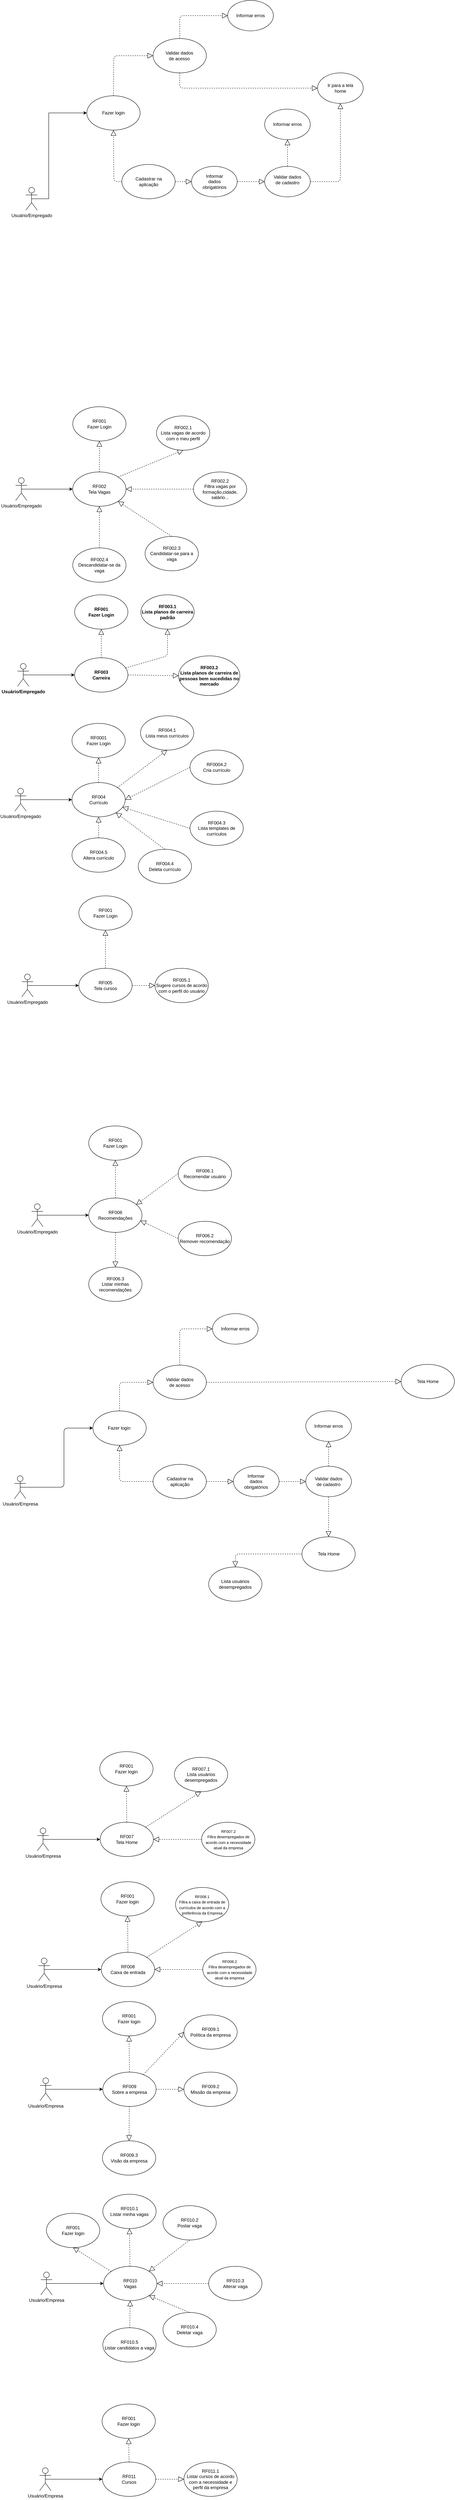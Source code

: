 <mxfile version="13.9.9" type="device"><diagram id="lI3hAv1huCaklIsMOqYF" name="Page-1"><mxGraphModel dx="2" dy="-5870" grid="0" gridSize="10" guides="1" tooltips="1" connect="1" arrows="1" fold="1" page="1" pageScale="1" pageWidth="827" pageHeight="1169" math="0" shadow="0"><root><mxCell id="0"/><mxCell id="1" parent="0"/><mxCell id="fWmXNfP4yP4IOlKslbQq-91" value="" style="ellipse;whiteSpace=wrap;html=1;" parent="1" vertex="1"><mxGeometry x="414" y="3617" width="140" height="90" as="geometry"/></mxCell><mxCell id="xxD2hqZDvxh-b4u4Xr12-1" value="Usuário/Empregado" style="shape=umlActor;verticalLabelPosition=bottom;verticalAlign=top;html=1;outlineConnect=0;" parent="1" vertex="1"><mxGeometry x="80" y="270" width="30" height="60" as="geometry"/></mxCell><mxCell id="xxD2hqZDvxh-b4u4Xr12-13" value="" style="endArrow=classic;html=1;rounded=0;entryX=0;entryY=0.5;entryDx=0;entryDy=0;exitX=0.5;exitY=0.5;exitDx=0;exitDy=0;exitPerimeter=0;" parent="1" source="xxD2hqZDvxh-b4u4Xr12-1" target="fWmXNfP4yP4IOlKslbQq-2" edge="1"><mxGeometry width="50" height="50" relative="1" as="geometry"><mxPoint x="160" y="300" as="sourcePoint"/><mxPoint x="440" y="220" as="targetPoint"/><Array as="points"><mxPoint x="140" y="300"/><mxPoint x="140" y="75"/></Array></mxGeometry></mxCell><mxCell id="fWmXNfP4yP4IOlKslbQq-93" style="edgeStyle=none;orthogonalLoop=1;jettySize=auto;html=1;exitX=0.5;exitY=0.5;exitDx=0;exitDy=0;exitPerimeter=0;entryX=0;entryY=0.5;entryDx=0;entryDy=0;" parent="1" source="xxD2hqZDvxh-b4u4Xr12-28" target="fWmXNfP4yP4IOlKslbQq-88" edge="1"><mxGeometry relative="1" as="geometry"><Array as="points"><mxPoint x="180" y="3677"/><mxPoint x="180" y="3522"/></Array></mxGeometry></mxCell><mxCell id="xxD2hqZDvxh-b4u4Xr12-28" value="Usuário/Empresa" style="shape=umlActor;verticalLabelPosition=bottom;verticalAlign=top;html=1;outlineConnect=0;" parent="1" vertex="1"><mxGeometry x="50" y="3647" width="30" height="60" as="geometry"/></mxCell><mxCell id="fWmXNfP4yP4IOlKslbQq-2" value="" style="ellipse;whiteSpace=wrap;html=1;" parent="1" vertex="1"><mxGeometry x="240" y="30" width="140" height="90" as="geometry"/></mxCell><mxCell id="fWmXNfP4yP4IOlKslbQq-4" value="Fazer login" style="text;html=1;strokeColor=none;fillColor=none;align=center;verticalAlign=middle;whiteSpace=wrap;rounded=0;" parent="1" vertex="1"><mxGeometry x="255" y="65" width="110" height="20" as="geometry"/></mxCell><mxCell id="fWmXNfP4yP4IOlKslbQq-5" value="" style="ellipse;whiteSpace=wrap;html=1;" parent="1" vertex="1"><mxGeometry x="332" y="210" width="140" height="90" as="geometry"/></mxCell><mxCell id="fWmXNfP4yP4IOlKslbQq-7" value="Cadastrar na aplicação" style="text;html=1;strokeColor=none;fillColor=none;align=center;verticalAlign=middle;whiteSpace=wrap;rounded=0;" parent="1" vertex="1"><mxGeometry x="344.5" y="245" width="115" height="20" as="geometry"/></mxCell><mxCell id="fWmXNfP4yP4IOlKslbQq-10" value="" style="endArrow=block;dashed=1;endFill=0;endSize=12;html=1;exitX=0;exitY=0.5;exitDx=0;exitDy=0;entryX=0.5;entryY=1;entryDx=0;entryDy=0;" parent="1" source="fWmXNfP4yP4IOlKslbQq-5" target="fWmXNfP4yP4IOlKslbQq-2" edge="1"><mxGeometry width="160" relative="1" as="geometry"><mxPoint x="140" y="150" as="sourcePoint"/><mxPoint x="300" y="150" as="targetPoint"/><Array as="points"><mxPoint x="311" y="255"/></Array></mxGeometry></mxCell><mxCell id="fWmXNfP4yP4IOlKslbQq-11" value="" style="ellipse;whiteSpace=wrap;html=1;" parent="1" vertex="1"><mxGeometry x="414" y="-120" width="140" height="90" as="geometry"/></mxCell><mxCell id="fWmXNfP4yP4IOlKslbQq-12" value="" style="endArrow=block;dashed=1;endFill=0;endSize=12;html=1;exitX=0.5;exitY=0;exitDx=0;exitDy=0;entryX=0;entryY=0.5;entryDx=0;entryDy=0;" parent="1" source="fWmXNfP4yP4IOlKslbQq-2" target="fWmXNfP4yP4IOlKslbQq-11" edge="1"><mxGeometry width="160" relative="1" as="geometry"><mxPoint x="381" y="265" as="sourcePoint"/><mxPoint x="321" y="130" as="targetPoint"/><Array as="points"><mxPoint x="311" y="-75"/></Array></mxGeometry></mxCell><mxCell id="fWmXNfP4yP4IOlKslbQq-13" value="Validar dados de acesso" style="text;html=1;strokeColor=none;fillColor=none;align=center;verticalAlign=middle;whiteSpace=wrap;rounded=0;" parent="1" vertex="1"><mxGeometry x="440" y="-85" width="86" height="20" as="geometry"/></mxCell><mxCell id="fWmXNfP4yP4IOlKslbQq-15" value="" style="ellipse;whiteSpace=wrap;html=1;" parent="1" vertex="1"><mxGeometry x="610" y="-220" width="120" height="80" as="geometry"/></mxCell><mxCell id="fWmXNfP4yP4IOlKslbQq-16" value="" style="ellipse;whiteSpace=wrap;html=1;" parent="1" vertex="1"><mxGeometry x="846" y="-30" width="120" height="80" as="geometry"/></mxCell><mxCell id="fWmXNfP4yP4IOlKslbQq-17" value="" style="endArrow=block;dashed=1;endFill=0;endSize=12;html=1;exitX=0.5;exitY=0;exitDx=0;exitDy=0;entryX=0;entryY=0.5;entryDx=0;entryDy=0;" parent="1" source="fWmXNfP4yP4IOlKslbQq-11" target="fWmXNfP4yP4IOlKslbQq-15" edge="1"><mxGeometry width="160" relative="1" as="geometry"><mxPoint x="479" y="-120" as="sourcePoint"/><mxPoint x="605" y="-180" as="targetPoint"/><Array as="points"><mxPoint x="484" y="-180"/></Array></mxGeometry></mxCell><mxCell id="fWmXNfP4yP4IOlKslbQq-18" value="Informar erros" style="text;html=1;strokeColor=none;fillColor=none;align=center;verticalAlign=middle;whiteSpace=wrap;rounded=0;" parent="1" vertex="1"><mxGeometry x="625" y="-190" width="90" height="20" as="geometry"/></mxCell><mxCell id="fWmXNfP4yP4IOlKslbQq-19" value="Ir para a tela home" style="text;html=1;strokeColor=none;fillColor=none;align=center;verticalAlign=middle;whiteSpace=wrap;rounded=0;" parent="1" vertex="1"><mxGeometry x="856" width="100" height="20" as="geometry"/></mxCell><mxCell id="fWmXNfP4yP4IOlKslbQq-20" value="" style="endArrow=block;dashed=1;endFill=0;endSize=12;html=1;exitX=0.5;exitY=1;exitDx=0;exitDy=0;entryX=0;entryY=0.5;entryDx=0;entryDy=0;" parent="1" source="fWmXNfP4yP4IOlKslbQq-11" target="fWmXNfP4yP4IOlKslbQq-16" edge="1"><mxGeometry width="160" relative="1" as="geometry"><mxPoint x="494" y="-110" as="sourcePoint"/><mxPoint x="620" y="-170" as="targetPoint"/><Array as="points"><mxPoint x="484" y="10"/></Array></mxGeometry></mxCell><mxCell id="fWmXNfP4yP4IOlKslbQq-22" value="" style="ellipse;whiteSpace=wrap;html=1;" parent="1" vertex="1"><mxGeometry x="515" y="215" width="120" height="80" as="geometry"/></mxCell><mxCell id="fWmXNfP4yP4IOlKslbQq-23" value="" style="endArrow=block;dashed=1;endFill=0;endSize=12;html=1;exitX=1;exitY=0.5;exitDx=0;exitDy=0;entryX=0;entryY=0.5;entryDx=0;entryDy=0;" parent="1" source="fWmXNfP4yP4IOlKslbQq-5" target="fWmXNfP4yP4IOlKslbQq-22" edge="1"><mxGeometry width="160" relative="1" as="geometry"><mxPoint x="381" y="265" as="sourcePoint"/><mxPoint x="321" y="130" as="targetPoint"/><Array as="points"/></mxGeometry></mxCell><mxCell id="fWmXNfP4yP4IOlKslbQq-24" value="Informar dados obrigatórios" style="text;html=1;strokeColor=none;fillColor=none;align=center;verticalAlign=middle;whiteSpace=wrap;rounded=0;" parent="1" vertex="1"><mxGeometry x="537.5" y="245" width="75" height="20" as="geometry"/></mxCell><mxCell id="fWmXNfP4yP4IOlKslbQq-25" value="" style="ellipse;whiteSpace=wrap;html=1;" parent="1" vertex="1"><mxGeometry x="707" y="65" width="120" height="80" as="geometry"/></mxCell><mxCell id="fWmXNfP4yP4IOlKslbQq-26" value="Informar erros" style="text;html=1;strokeColor=none;fillColor=none;align=center;verticalAlign=middle;whiteSpace=wrap;rounded=0;" parent="1" vertex="1"><mxGeometry x="722" y="95" width="90" height="20" as="geometry"/></mxCell><mxCell id="fWmXNfP4yP4IOlKslbQq-27" value="" style="endArrow=block;dashed=1;endFill=0;endSize=12;html=1;exitX=0.5;exitY=0;exitDx=0;exitDy=0;entryX=0.5;entryY=1;entryDx=0;entryDy=0;" parent="1" source="fWmXNfP4yP4IOlKslbQq-31" target="fWmXNfP4yP4IOlKslbQq-25" edge="1"><mxGeometry width="160" relative="1" as="geometry"><mxPoint x="494" y="-110" as="sourcePoint"/><mxPoint x="620" y="-170" as="targetPoint"/><Array as="points"><mxPoint x="767" y="170"/></Array></mxGeometry></mxCell><mxCell id="fWmXNfP4yP4IOlKslbQq-29" value="" style="endArrow=block;dashed=1;endFill=0;endSize=12;html=1;entryX=0;entryY=0.5;entryDx=0;entryDy=0;exitX=1;exitY=0.5;exitDx=0;exitDy=0;" parent="1" source="fWmXNfP4yP4IOlKslbQq-22" target="fWmXNfP4yP4IOlKslbQq-31" edge="1"><mxGeometry width="160" relative="1" as="geometry"><mxPoint x="980" y="250" as="sourcePoint"/><mxPoint x="310" y="340" as="targetPoint"/><Array as="points"/></mxGeometry></mxCell><mxCell id="fWmXNfP4yP4IOlKslbQq-31" value="" style="ellipse;whiteSpace=wrap;html=1;" parent="1" vertex="1"><mxGeometry x="707" y="215" width="120" height="80" as="geometry"/></mxCell><mxCell id="fWmXNfP4yP4IOlKslbQq-32" value="Validar dados de cadastro" style="text;html=1;strokeColor=none;fillColor=none;align=center;verticalAlign=middle;whiteSpace=wrap;rounded=0;" parent="1" vertex="1"><mxGeometry x="724" y="240" width="86" height="20" as="geometry"/></mxCell><mxCell id="fWmXNfP4yP4IOlKslbQq-33" value="" style="endArrow=block;dashed=1;endFill=0;endSize=12;html=1;exitX=1;exitY=0.5;exitDx=0;exitDy=0;entryX=0.5;entryY=1;entryDx=0;entryDy=0;" parent="1" source="fWmXNfP4yP4IOlKslbQq-31" target="fWmXNfP4yP4IOlKslbQq-16" edge="1"><mxGeometry width="160" relative="1" as="geometry"><mxPoint x="777.0" y="225" as="sourcePoint"/><mxPoint x="777.0" y="155" as="targetPoint"/><Array as="points"><mxPoint x="906" y="255"/></Array></mxGeometry></mxCell><mxCell id="fWmXNfP4yP4IOlKslbQq-88" value="" style="ellipse;whiteSpace=wrap;html=1;" parent="1" vertex="1"><mxGeometry x="256" y="3477" width="140" height="90" as="geometry"/></mxCell><mxCell id="fWmXNfP4yP4IOlKslbQq-89" value="Fazer login" style="text;html=1;strokeColor=none;fillColor=none;align=center;verticalAlign=middle;whiteSpace=wrap;rounded=0;" parent="1" vertex="1"><mxGeometry x="270" y="3512" width="110" height="20" as="geometry"/></mxCell><mxCell id="fWmXNfP4yP4IOlKslbQq-90" style="edgeStyle=none;orthogonalLoop=1;jettySize=auto;html=1;exitX=0.5;exitY=1;exitDx=0;exitDy=0;" parent="1" source="fWmXNfP4yP4IOlKslbQq-89" target="fWmXNfP4yP4IOlKslbQq-89" edge="1"><mxGeometry relative="1" as="geometry"/></mxCell><mxCell id="fWmXNfP4yP4IOlKslbQq-97" value="Cadastrar na aplicação" style="text;html=1;strokeColor=none;fillColor=none;align=center;verticalAlign=middle;whiteSpace=wrap;rounded=0;" parent="1" vertex="1"><mxGeometry x="426.5" y="3652" width="115" height="20" as="geometry"/></mxCell><mxCell id="fWmXNfP4yP4IOlKslbQq-98" value="" style="endArrow=block;dashed=1;endFill=0;endSize=12;html=1;exitX=0;exitY=0.5;exitDx=0;exitDy=0;entryX=0.5;entryY=1;entryDx=0;entryDy=0;" parent="1" source="fWmXNfP4yP4IOlKslbQq-91" target="fWmXNfP4yP4IOlKslbQq-88" edge="1"><mxGeometry width="160" relative="1" as="geometry"><mxPoint x="600" y="3397" as="sourcePoint"/><mxPoint x="760" y="3397" as="targetPoint"/><Array as="points"><mxPoint x="326" y="3662"/></Array></mxGeometry></mxCell><mxCell id="fWmXNfP4yP4IOlKslbQq-101" value="" style="ellipse;whiteSpace=wrap;html=1;" parent="1" vertex="1"><mxGeometry x="414" y="3357" width="140" height="90" as="geometry"/></mxCell><mxCell id="fWmXNfP4yP4IOlKslbQq-102" value="Validar dados de acesso" style="text;html=1;strokeColor=none;fillColor=none;align=center;verticalAlign=middle;whiteSpace=wrap;rounded=0;" parent="1" vertex="1"><mxGeometry x="441" y="3392" width="86" height="20" as="geometry"/></mxCell><mxCell id="fWmXNfP4yP4IOlKslbQq-103" value="" style="ellipse;whiteSpace=wrap;html=1;" parent="1" vertex="1"><mxGeometry x="570" y="3222" width="120" height="80" as="geometry"/></mxCell><mxCell id="fWmXNfP4yP4IOlKslbQq-104" value="Informar erros" style="text;html=1;strokeColor=none;fillColor=none;align=center;verticalAlign=middle;whiteSpace=wrap;rounded=0;" parent="1" vertex="1"><mxGeometry x="585" y="3252" width="90" height="20" as="geometry"/></mxCell><mxCell id="fWmXNfP4yP4IOlKslbQq-105" value="" style="endArrow=block;dashed=1;endFill=0;endSize=12;html=1;exitX=0.5;exitY=0;exitDx=0;exitDy=0;entryX=0;entryY=0.5;entryDx=0;entryDy=0;" parent="1" source="fWmXNfP4yP4IOlKslbQq-101" target="fWmXNfP4yP4IOlKslbQq-103" edge="1"><mxGeometry width="160" relative="1" as="geometry"><mxPoint x="600" y="3007" as="sourcePoint"/><mxPoint x="760" y="3007" as="targetPoint"/><Array as="points"><mxPoint x="484" y="3262"/></Array></mxGeometry></mxCell><mxCell id="fWmXNfP4yP4IOlKslbQq-106" value="" style="endArrow=block;dashed=1;endFill=0;endSize=12;html=1;exitX=0.5;exitY=0;exitDx=0;exitDy=0;entryX=0;entryY=0.5;entryDx=0;entryDy=0;" parent="1" source="fWmXNfP4yP4IOlKslbQq-88" target="fWmXNfP4yP4IOlKslbQq-101" edge="1"><mxGeometry width="160" relative="1" as="geometry"><mxPoint x="494" y="3367" as="sourcePoint"/><mxPoint x="530" y="3277" as="targetPoint"/><Array as="points"><mxPoint x="326" y="3402"/></Array></mxGeometry></mxCell><mxCell id="fWmXNfP4yP4IOlKslbQq-107" value="" style="ellipse;whiteSpace=wrap;html=1;" parent="1" vertex="1"><mxGeometry x="625" y="3622" width="120" height="80" as="geometry"/></mxCell><mxCell id="fWmXNfP4yP4IOlKslbQq-108" value="" style="endArrow=block;dashed=1;endFill=0;endSize=12;html=1;exitX=1;exitY=0.5;exitDx=0;exitDy=0;entryX=0;entryY=0.5;entryDx=0;entryDy=0;" parent="1" source="fWmXNfP4yP4IOlKslbQq-91" target="fWmXNfP4yP4IOlKslbQq-107" edge="1"><mxGeometry width="160" relative="1" as="geometry"><mxPoint x="580" y="3647" as="sourcePoint"/><mxPoint x="429" y="3522" as="targetPoint"/><Array as="points"/></mxGeometry></mxCell><mxCell id="fWmXNfP4yP4IOlKslbQq-109" value="Informar dados obrigatórios" style="text;html=1;strokeColor=none;fillColor=none;align=center;verticalAlign=middle;whiteSpace=wrap;rounded=0;" parent="1" vertex="1"><mxGeometry x="647" y="3652" width="75" height="20" as="geometry"/></mxCell><mxCell id="fWmXNfP4yP4IOlKslbQq-110" value="" style="endArrow=block;dashed=1;endFill=0;endSize=12;html=1;entryX=0;entryY=0.5;entryDx=0;entryDy=0;exitX=1;exitY=0.5;exitDx=0;exitDy=0;" parent="1" source="fWmXNfP4yP4IOlKslbQq-107" target="fWmXNfP4yP4IOlKslbQq-111" edge="1"><mxGeometry width="160" relative="1" as="geometry"><mxPoint x="1088" y="3642" as="sourcePoint"/><mxPoint x="418" y="3732" as="targetPoint"/><Array as="points"/></mxGeometry></mxCell><mxCell id="fWmXNfP4yP4IOlKslbQq-111" value="" style="ellipse;whiteSpace=wrap;html=1;" parent="1" vertex="1"><mxGeometry x="815" y="3622" width="120" height="80" as="geometry"/></mxCell><mxCell id="fWmXNfP4yP4IOlKslbQq-112" value="Validar dados de cadastro" style="text;html=1;strokeColor=none;fillColor=none;align=center;verticalAlign=middle;whiteSpace=wrap;rounded=0;" parent="1" vertex="1"><mxGeometry x="832" y="3652" width="86" height="20" as="geometry"/></mxCell><mxCell id="fWmXNfP4yP4IOlKslbQq-113" value="" style="ellipse;whiteSpace=wrap;html=1;" parent="1" vertex="1"><mxGeometry x="815" y="3477" width="120" height="80" as="geometry"/></mxCell><mxCell id="fWmXNfP4yP4IOlKslbQq-114" value="Informar erros" style="text;html=1;strokeColor=none;fillColor=none;align=center;verticalAlign=middle;whiteSpace=wrap;rounded=0;" parent="1" vertex="1"><mxGeometry x="830" y="3507" width="90" height="20" as="geometry"/></mxCell><mxCell id="fWmXNfP4yP4IOlKslbQq-116" value="" style="endArrow=block;dashed=1;endFill=0;endSize=12;html=1;exitX=0.5;exitY=0;exitDx=0;exitDy=0;entryX=0.5;entryY=1;entryDx=0;entryDy=0;" parent="1" source="fWmXNfP4yP4IOlKslbQq-111" target="fWmXNfP4yP4IOlKslbQq-113" edge="1"><mxGeometry width="160" relative="1" as="geometry"><mxPoint x="494" y="3367" as="sourcePoint"/><mxPoint x="580" y="3272" as="targetPoint"/><Array as="points"/></mxGeometry></mxCell><mxCell id="fWmXNfP4yP4IOlKslbQq-117" value="" style="ellipse;whiteSpace=wrap;html=1;" parent="1" vertex="1"><mxGeometry x="805" y="3807" width="140" height="90" as="geometry"/></mxCell><mxCell id="fWmXNfP4yP4IOlKslbQq-118" value="Tela Home" style="text;html=1;strokeColor=none;fillColor=none;align=center;verticalAlign=middle;whiteSpace=wrap;rounded=0;" parent="1" vertex="1"><mxGeometry x="837.5" y="3842" width="75" height="20" as="geometry"/></mxCell><mxCell id="fWmXNfP4yP4IOlKslbQq-119" value="" style="ellipse;whiteSpace=wrap;html=1;" parent="1" vertex="1"><mxGeometry x="1065.5" y="3355" width="140" height="90" as="geometry"/></mxCell><mxCell id="fWmXNfP4yP4IOlKslbQq-120" value="Tela Home" style="text;html=1;strokeColor=none;fillColor=none;align=center;verticalAlign=middle;whiteSpace=wrap;rounded=0;" parent="1" vertex="1"><mxGeometry x="1098" y="3390" width="75" height="20" as="geometry"/></mxCell><mxCell id="fWmXNfP4yP4IOlKslbQq-121" value="" style="endArrow=block;dashed=1;endFill=0;endSize=12;html=1;exitX=1;exitY=0.5;exitDx=0;exitDy=0;entryX=0;entryY=0.5;entryDx=0;entryDy=0;" parent="1" source="fWmXNfP4yP4IOlKslbQq-101" target="fWmXNfP4yP4IOlKslbQq-119" edge="1"><mxGeometry width="160" relative="1" as="geometry"><mxPoint x="1010" y="3267" as="sourcePoint"/><mxPoint x="1170" y="3267" as="targetPoint"/></mxGeometry></mxCell><mxCell id="fWmXNfP4yP4IOlKslbQq-123" value="" style="endArrow=block;dashed=1;endFill=0;endSize=12;html=1;exitX=0.5;exitY=1;exitDx=0;exitDy=0;" parent="1" source="fWmXNfP4yP4IOlKslbQq-111" target="fWmXNfP4yP4IOlKslbQq-117" edge="1"><mxGeometry width="160" relative="1" as="geometry"><mxPoint x="885" y="3632" as="sourcePoint"/><mxPoint x="885" y="3567" as="targetPoint"/><Array as="points"/></mxGeometry></mxCell><mxCell id="fWmXNfP4yP4IOlKslbQq-151" style="edgeStyle=none;orthogonalLoop=1;jettySize=auto;html=1;entryX=0.5;entryY=1;entryDx=0;entryDy=0;" parent="1" source="fWmXNfP4yP4IOlKslbQq-119" target="fWmXNfP4yP4IOlKslbQq-119" edge="1"><mxGeometry relative="1" as="geometry"/></mxCell><mxCell id="fWmXNfP4yP4IOlKslbQq-157" value="" style="ellipse;whiteSpace=wrap;html=1;" parent="1" vertex="1"><mxGeometry x="560" y="3886" width="140" height="90" as="geometry"/></mxCell><mxCell id="fWmXNfP4yP4IOlKslbQq-158" value="Lista usuários desempregados" style="text;html=1;strokeColor=none;fillColor=none;align=center;verticalAlign=middle;whiteSpace=wrap;rounded=0;" parent="1" vertex="1"><mxGeometry x="610" y="3921" width="40" height="20" as="geometry"/></mxCell><mxCell id="fWmXNfP4yP4IOlKslbQq-159" value="" style="endArrow=block;dashed=1;endFill=0;endSize=12;html=1;exitX=0;exitY=0.5;exitDx=0;exitDy=0;entryX=0.5;entryY=0;entryDx=0;entryDy=0;" parent="1" source="fWmXNfP4yP4IOlKslbQq-117" target="fWmXNfP4yP4IOlKslbQq-157" edge="1"><mxGeometry width="160" relative="1" as="geometry"><mxPoint x="885" y="3712" as="sourcePoint"/><mxPoint x="640" y="3857" as="targetPoint"/><Array as="points"><mxPoint x="630" y="3852"/></Array></mxGeometry></mxCell><mxCell id="hTSFOyMomIhc9ppf3LX4-5" style="edgeStyle=orthogonalEdgeStyle;rounded=0;orthogonalLoop=1;jettySize=auto;html=1;exitX=0.5;exitY=0.5;exitDx=0;exitDy=0;exitPerimeter=0;entryX=0;entryY=0.5;entryDx=0;entryDy=0;" parent="1" source="hTSFOyMomIhc9ppf3LX4-2" target="hTSFOyMomIhc9ppf3LX4-3" edge="1"><mxGeometry relative="1" as="geometry"/></mxCell><mxCell id="hTSFOyMomIhc9ppf3LX4-2" value="Usuário/Empregado" style="shape=umlActor;verticalLabelPosition=bottom;verticalAlign=top;html=1;outlineConnect=0;" parent="1" vertex="1"><mxGeometry x="69" y="2332" width="30" height="60" as="geometry"/></mxCell><mxCell id="hTSFOyMomIhc9ppf3LX4-3" value="" style="ellipse;whiteSpace=wrap;html=1;" parent="1" vertex="1"><mxGeometry x="219" y="2317" width="140" height="90" as="geometry"/></mxCell><mxCell id="hTSFOyMomIhc9ppf3LX4-4" value="RF005&lt;br&gt;Tela cursos" style="text;html=1;strokeColor=none;fillColor=none;align=center;verticalAlign=middle;whiteSpace=wrap;rounded=0;" parent="1" vertex="1"><mxGeometry x="254" y="2352" width="70" height="20" as="geometry"/></mxCell><mxCell id="hTSFOyMomIhc9ppf3LX4-6" value="RF001&lt;br&gt;Fazer Login" style="ellipse;whiteSpace=wrap;html=1;" parent="1" vertex="1"><mxGeometry x="219" y="2127" width="140" height="90" as="geometry"/></mxCell><mxCell id="hTSFOyMomIhc9ppf3LX4-8" value="" style="endArrow=block;dashed=1;endFill=0;endSize=12;html=1;exitX=0.5;exitY=0;exitDx=0;exitDy=0;entryX=0.5;entryY=1;entryDx=0;entryDy=0;" parent="1" source="hTSFOyMomIhc9ppf3LX4-3" target="hTSFOyMomIhc9ppf3LX4-6" edge="1"><mxGeometry width="160" relative="1" as="geometry"><mxPoint x="281.0" y="2307" as="sourcePoint"/><mxPoint x="259" y="2172" as="targetPoint"/><Array as="points"/></mxGeometry></mxCell><mxCell id="hTSFOyMomIhc9ppf3LX4-9" value="&lt;span&gt;RF005.1&lt;br&gt;Sugere cursos de acordo com o perfil do usuário&lt;/span&gt;" style="ellipse;whiteSpace=wrap;html=1;" parent="1" vertex="1"><mxGeometry x="419" y="2317" width="140" height="90" as="geometry"/></mxCell><mxCell id="hTSFOyMomIhc9ppf3LX4-12" value="" style="endArrow=block;dashed=1;endFill=0;endSize=12;html=1;exitX=1;exitY=0.5;exitDx=0;exitDy=0;entryX=0;entryY=0.5;entryDx=0;entryDy=0;" parent="1" source="hTSFOyMomIhc9ppf3LX4-3" target="hTSFOyMomIhc9ppf3LX4-9" edge="1"><mxGeometry width="160" relative="1" as="geometry"><mxPoint x="299" y="2327" as="sourcePoint"/><mxPoint x="299" y="2227" as="targetPoint"/><Array as="points"/></mxGeometry></mxCell><mxCell id="hTSFOyMomIhc9ppf3LX4-16" style="edgeStyle=orthogonalEdgeStyle;rounded=0;orthogonalLoop=1;jettySize=auto;html=1;exitX=0.5;exitY=0.5;exitDx=0;exitDy=0;exitPerimeter=0;fontStyle=1" parent="1" source="hTSFOyMomIhc9ppf3LX4-13" target="hTSFOyMomIhc9ppf3LX4-14" edge="1"><mxGeometry relative="1" as="geometry"/></mxCell><mxCell id="hTSFOyMomIhc9ppf3LX4-13" value="Usuário/Empregado" style="shape=umlActor;verticalLabelPosition=bottom;verticalAlign=top;html=1;outlineConnect=0;fontStyle=1" parent="1" vertex="1"><mxGeometry x="58" y="1518" width="30" height="60" as="geometry"/></mxCell><mxCell id="hTSFOyMomIhc9ppf3LX4-14" value="RF003&lt;br&gt;Carreira" style="ellipse;whiteSpace=wrap;html=1;fontStyle=1" parent="1" vertex="1"><mxGeometry x="208" y="1503" width="140" height="90" as="geometry"/></mxCell><mxCell id="hTSFOyMomIhc9ppf3LX4-17" value="RF003.1&lt;br&gt;Lista planos de carreira padrão" style="ellipse;whiteSpace=wrap;html=1;fontStyle=1" parent="1" vertex="1"><mxGeometry x="382" y="1338" width="140" height="90" as="geometry"/></mxCell><mxCell id="hTSFOyMomIhc9ppf3LX4-19" value="RF001&lt;br&gt;Fazer Login" style="ellipse;whiteSpace=wrap;html=1;fontStyle=1" parent="1" vertex="1"><mxGeometry x="208" y="1338" width="140" height="90" as="geometry"/></mxCell><mxCell id="hTSFOyMomIhc9ppf3LX4-20" value="" style="endArrow=block;dashed=1;endFill=0;endSize=12;html=1;exitX=0.5;exitY=0;exitDx=0;exitDy=0;entryX=0.5;entryY=1;entryDx=0;entryDy=0;fontStyle=1" parent="1" source="hTSFOyMomIhc9ppf3LX4-14" target="hTSFOyMomIhc9ppf3LX4-19" edge="1"><mxGeometry width="160" relative="1" as="geometry"><mxPoint x="288" y="1223" as="sourcePoint"/><mxPoint x="278" y="1438" as="targetPoint"/><Array as="points"/></mxGeometry></mxCell><mxCell id="hTSFOyMomIhc9ppf3LX4-21" value="" style="endArrow=block;dashed=1;endFill=0;endSize=12;html=1;entryX=0.5;entryY=1;entryDx=0;entryDy=0;fontStyle=1" parent="1" source="hTSFOyMomIhc9ppf3LX4-14" target="hTSFOyMomIhc9ppf3LX4-17" edge="1"><mxGeometry width="160" relative="1" as="geometry"><mxPoint x="288" y="1513" as="sourcePoint"/><mxPoint x="288" y="1438" as="targetPoint"/><Array as="points"><mxPoint x="452" y="1498"/></Array></mxGeometry></mxCell><mxCell id="hTSFOyMomIhc9ppf3LX4-22" value="RF003.2&lt;br&gt;Lista planos de carreira de pessoas bem sucedidas no mercado" style="ellipse;whiteSpace=wrap;html=1;fontStyle=1" parent="1" vertex="1"><mxGeometry x="481" y="1498" width="161" height="104" as="geometry"/></mxCell><mxCell id="hTSFOyMomIhc9ppf3LX4-23" value="" style="endArrow=block;dashed=1;endFill=0;endSize=12;html=1;entryX=0;entryY=0.5;entryDx=0;entryDy=0;exitX=1;exitY=0.5;exitDx=0;exitDy=0;fontStyle=1" parent="1" source="hTSFOyMomIhc9ppf3LX4-14" target="hTSFOyMomIhc9ppf3LX4-22" edge="1"><mxGeometry width="160" relative="1" as="geometry"><mxPoint x="335.702" y="1525.066" as="sourcePoint"/><mxPoint x="462" y="1438" as="targetPoint"/><Array as="points"/></mxGeometry></mxCell><mxCell id="hTSFOyMomIhc9ppf3LX4-26" style="edgeStyle=orthogonalEdgeStyle;rounded=0;orthogonalLoop=1;jettySize=auto;html=1;exitX=0.5;exitY=0.5;exitDx=0;exitDy=0;exitPerimeter=0;entryX=0;entryY=0.5;entryDx=0;entryDy=0;" parent="1" source="hTSFOyMomIhc9ppf3LX4-24" target="hTSFOyMomIhc9ppf3LX4-25" edge="1"><mxGeometry relative="1" as="geometry"/></mxCell><mxCell id="hTSFOyMomIhc9ppf3LX4-24" value="Usuário/Empregado" style="shape=umlActor;verticalLabelPosition=bottom;verticalAlign=top;html=1;outlineConnect=0;" parent="1" vertex="1"><mxGeometry x="51" y="1845" width="30" height="60" as="geometry"/></mxCell><mxCell id="hTSFOyMomIhc9ppf3LX4-25" value="RF004&lt;br&gt;Currículo" style="ellipse;whiteSpace=wrap;html=1;" parent="1" vertex="1"><mxGeometry x="201" y="1830" width="140" height="90" as="geometry"/></mxCell><mxCell id="hTSFOyMomIhc9ppf3LX4-27" value="RF0001&lt;br&gt;Fazer Login" style="ellipse;whiteSpace=wrap;html=1;" parent="1" vertex="1"><mxGeometry x="201" y="1675" width="140" height="90" as="geometry"/></mxCell><mxCell id="hTSFOyMomIhc9ppf3LX4-28" value="" style="endArrow=block;dashed=1;endFill=0;endSize=12;html=1;exitX=0.5;exitY=0;exitDx=0;exitDy=0;entryX=0.5;entryY=1;entryDx=0;entryDy=0;" parent="1" source="hTSFOyMomIhc9ppf3LX4-25" target="hTSFOyMomIhc9ppf3LX4-27" edge="1"><mxGeometry width="160" relative="1" as="geometry"><mxPoint x="281" y="1530" as="sourcePoint"/><mxPoint x="271" y="1755" as="targetPoint"/><Array as="points"/></mxGeometry></mxCell><mxCell id="hTSFOyMomIhc9ppf3LX4-29" value="RF0004.2&lt;br&gt;Cria currículo" style="ellipse;whiteSpace=wrap;html=1;" parent="1" vertex="1"><mxGeometry x="511" y="1745" width="140" height="90" as="geometry"/></mxCell><mxCell id="hTSFOyMomIhc9ppf3LX4-30" value="RF004.4&lt;br&gt;Deleta currículo" style="ellipse;whiteSpace=wrap;html=1;" parent="1" vertex="1"><mxGeometry x="375" y="2005" width="140" height="90" as="geometry"/></mxCell><mxCell id="hTSFOyMomIhc9ppf3LX4-31" value="RF004.5&lt;br&gt;Altera currículo" style="ellipse;whiteSpace=wrap;html=1;" parent="1" vertex="1"><mxGeometry x="201" y="1975" width="140" height="90" as="geometry"/></mxCell><mxCell id="hTSFOyMomIhc9ppf3LX4-32" value="RF004.1&lt;br&gt;Lista meus currículos" style="ellipse;whiteSpace=wrap;html=1;" parent="1" vertex="1"><mxGeometry x="381" y="1655" width="140" height="90" as="geometry"/></mxCell><mxCell id="hTSFOyMomIhc9ppf3LX4-33" value="RF004.3&lt;br&gt;Lista templates de currículos" style="ellipse;whiteSpace=wrap;html=1;" parent="1" vertex="1"><mxGeometry x="511" y="1905" width="140" height="90" as="geometry"/></mxCell><mxCell id="hTSFOyMomIhc9ppf3LX4-34" value="" style="endArrow=block;dashed=1;endFill=0;endSize=12;html=1;exitX=1;exitY=0;exitDx=0;exitDy=0;entryX=0.5;entryY=1;entryDx=0;entryDy=0;" parent="1" source="hTSFOyMomIhc9ppf3LX4-25" target="hTSFOyMomIhc9ppf3LX4-32" edge="1"><mxGeometry width="160" relative="1" as="geometry"><mxPoint x="281" y="1840" as="sourcePoint"/><mxPoint x="281" y="1755" as="targetPoint"/><Array as="points"/></mxGeometry></mxCell><mxCell id="hTSFOyMomIhc9ppf3LX4-35" value="" style="endArrow=block;dashed=1;endFill=0;endSize=12;html=1;entryX=1;entryY=0.5;entryDx=0;entryDy=0;exitX=0;exitY=0.5;exitDx=0;exitDy=0;" parent="1" source="hTSFOyMomIhc9ppf3LX4-29" target="hTSFOyMomIhc9ppf3LX4-25" edge="1"><mxGeometry width="160" relative="1" as="geometry"><mxPoint x="330.497" y="1853.18" as="sourcePoint"/><mxPoint x="461" y="1755" as="targetPoint"/><Array as="points"/></mxGeometry></mxCell><mxCell id="hTSFOyMomIhc9ppf3LX4-36" value="" style="endArrow=block;dashed=1;endFill=0;endSize=12;html=1;exitX=0.5;exitY=0;exitDx=0;exitDy=0;entryX=0.5;entryY=1;entryDx=0;entryDy=0;" parent="1" source="hTSFOyMomIhc9ppf3LX4-31" target="hTSFOyMomIhc9ppf3LX4-25" edge="1"><mxGeometry width="160" relative="1" as="geometry"><mxPoint x="330.497" y="1853.18" as="sourcePoint"/><mxPoint x="461" y="1755" as="targetPoint"/><Array as="points"/></mxGeometry></mxCell><mxCell id="hTSFOyMomIhc9ppf3LX4-37" value="" style="endArrow=block;dashed=1;endFill=0;endSize=12;html=1;exitX=0;exitY=0.5;exitDx=0;exitDy=0;" parent="1" source="hTSFOyMomIhc9ppf3LX4-33" target="hTSFOyMomIhc9ppf3LX4-25" edge="1"><mxGeometry width="160" relative="1" as="geometry"><mxPoint x="521" y="1800" as="sourcePoint"/><mxPoint x="341" y="1875" as="targetPoint"/><Array as="points"/></mxGeometry></mxCell><mxCell id="hTSFOyMomIhc9ppf3LX4-38" value="" style="endArrow=block;dashed=1;endFill=0;endSize=12;html=1;exitX=0.5;exitY=0;exitDx=0;exitDy=0;" parent="1" source="hTSFOyMomIhc9ppf3LX4-30" target="hTSFOyMomIhc9ppf3LX4-25" edge="1"><mxGeometry width="160" relative="1" as="geometry"><mxPoint x="531" y="1810" as="sourcePoint"/><mxPoint x="361" y="1895" as="targetPoint"/><Array as="points"/></mxGeometry></mxCell><mxCell id="hTSFOyMomIhc9ppf3LX4-39" style="edgeStyle=orthogonalEdgeStyle;rounded=0;orthogonalLoop=1;jettySize=auto;html=1;exitX=0.5;exitY=0.5;exitDx=0;exitDy=0;exitPerimeter=0;entryX=0;entryY=0.5;entryDx=0;entryDy=0;" parent="1" source="hTSFOyMomIhc9ppf3LX4-40" target="hTSFOyMomIhc9ppf3LX4-41" edge="1"><mxGeometry relative="1" as="geometry"/></mxCell><mxCell id="hTSFOyMomIhc9ppf3LX4-40" value="Usuário/Empregado" style="shape=umlActor;verticalLabelPosition=bottom;verticalAlign=top;html=1;outlineConnect=0;" parent="1" vertex="1"><mxGeometry x="53" y="1031" width="30" height="60" as="geometry"/></mxCell><mxCell id="hTSFOyMomIhc9ppf3LX4-41" value="RF002&lt;br&gt;Tela Vagas" style="ellipse;whiteSpace=wrap;html=1;" parent="1" vertex="1"><mxGeometry x="203" y="1016" width="140" height="90" as="geometry"/></mxCell><mxCell id="hTSFOyMomIhc9ppf3LX4-42" value="RF001&lt;br&gt;Fazer Login" style="ellipse;whiteSpace=wrap;html=1;" parent="1" vertex="1"><mxGeometry x="203" y="845" width="140" height="90" as="geometry"/></mxCell><mxCell id="hTSFOyMomIhc9ppf3LX4-43" value="" style="endArrow=block;dashed=1;endFill=0;endSize=12;html=1;exitX=0.5;exitY=0;exitDx=0;exitDy=0;entryX=0.5;entryY=1;entryDx=0;entryDy=0;" parent="1" source="hTSFOyMomIhc9ppf3LX4-41" target="hTSFOyMomIhc9ppf3LX4-42" edge="1"><mxGeometry width="160" relative="1" as="geometry"><mxPoint x="283" y="716" as="sourcePoint"/><mxPoint x="273" y="941" as="targetPoint"/><Array as="points"/></mxGeometry></mxCell><mxCell id="hTSFOyMomIhc9ppf3LX4-44" value="RF002.2&lt;br&gt;Filtra vagas por formação,cidade,&lt;br&gt;salário..." style="ellipse;whiteSpace=wrap;html=1;" parent="1" vertex="1"><mxGeometry x="520" y="1016" width="140" height="90" as="geometry"/></mxCell><mxCell id="hTSFOyMomIhc9ppf3LX4-45" value="RF002.4&lt;br&gt;Descandidatar-se da vaga" style="ellipse;whiteSpace=wrap;html=1;" parent="1" vertex="1"><mxGeometry x="203" y="1215" width="140" height="90" as="geometry"/></mxCell><mxCell id="hTSFOyMomIhc9ppf3LX4-47" value="RF002.1&lt;br&gt;Lista vagas de acordo com o meu perfil" style="ellipse;whiteSpace=wrap;html=1;" parent="1" vertex="1"><mxGeometry x="423" y="869" width="140" height="90" as="geometry"/></mxCell><mxCell id="hTSFOyMomIhc9ppf3LX4-48" value="RF002.3&lt;br&gt;Candidatar-se para a vaga" style="ellipse;whiteSpace=wrap;html=1;" parent="1" vertex="1"><mxGeometry x="393" y="1185" width="140" height="90" as="geometry"/></mxCell><mxCell id="hTSFOyMomIhc9ppf3LX4-49" value="" style="endArrow=block;dashed=1;endFill=0;endSize=12;html=1;exitX=1;exitY=0;exitDx=0;exitDy=0;entryX=0.5;entryY=1;entryDx=0;entryDy=0;" parent="1" source="hTSFOyMomIhc9ppf3LX4-41" target="hTSFOyMomIhc9ppf3LX4-47" edge="1"><mxGeometry width="160" relative="1" as="geometry"><mxPoint x="283" y="1026" as="sourcePoint"/><mxPoint x="283" y="941" as="targetPoint"/><Array as="points"/></mxGeometry></mxCell><mxCell id="hTSFOyMomIhc9ppf3LX4-50" value="" style="endArrow=block;dashed=1;endFill=0;endSize=12;html=1;entryX=1;entryY=0.5;entryDx=0;entryDy=0;exitX=0;exitY=0.5;exitDx=0;exitDy=0;" parent="1" source="hTSFOyMomIhc9ppf3LX4-44" target="hTSFOyMomIhc9ppf3LX4-41" edge="1"><mxGeometry width="160" relative="1" as="geometry"><mxPoint x="332.497" y="1039.18" as="sourcePoint"/><mxPoint x="463" y="941" as="targetPoint"/><Array as="points"/></mxGeometry></mxCell><mxCell id="hTSFOyMomIhc9ppf3LX4-52" value="" style="endArrow=block;dashed=1;endFill=0;endSize=12;html=1;exitX=0.5;exitY=0;exitDx=0;exitDy=0;" parent="1" source="hTSFOyMomIhc9ppf3LX4-48" target="hTSFOyMomIhc9ppf3LX4-41" edge="1"><mxGeometry width="160" relative="1" as="geometry"><mxPoint x="523" y="986" as="sourcePoint"/><mxPoint x="343" y="1061" as="targetPoint"/><Array as="points"/></mxGeometry></mxCell><mxCell id="hTSFOyMomIhc9ppf3LX4-53" value="" style="endArrow=block;dashed=1;endFill=0;endSize=12;html=1;exitX=0.5;exitY=0;exitDx=0;exitDy=0;" parent="1" source="hTSFOyMomIhc9ppf3LX4-45" target="hTSFOyMomIhc9ppf3LX4-41" edge="1"><mxGeometry width="160" relative="1" as="geometry"><mxPoint x="533" y="996" as="sourcePoint"/><mxPoint x="363" y="1081" as="targetPoint"/><Array as="points"/></mxGeometry></mxCell><mxCell id="hTSFOyMomIhc9ppf3LX4-54" style="edgeStyle=orthogonalEdgeStyle;rounded=0;orthogonalLoop=1;jettySize=auto;html=1;exitX=0.5;exitY=0.5;exitDx=0;exitDy=0;exitPerimeter=0;entryX=0;entryY=0.5;entryDx=0;entryDy=0;" parent="1" source="hTSFOyMomIhc9ppf3LX4-55" target="hTSFOyMomIhc9ppf3LX4-56" edge="1"><mxGeometry relative="1" as="geometry"/></mxCell><mxCell id="hTSFOyMomIhc9ppf3LX4-55" value="Usuário/Empregado" style="shape=umlActor;verticalLabelPosition=bottom;verticalAlign=top;html=1;outlineConnect=0;" parent="1" vertex="1"><mxGeometry x="95" y="2934" width="30" height="60" as="geometry"/></mxCell><mxCell id="hTSFOyMomIhc9ppf3LX4-56" value="RF006&lt;br&gt;Recomendações" style="ellipse;whiteSpace=wrap;html=1;" parent="1" vertex="1"><mxGeometry x="245" y="2919" width="140" height="90" as="geometry"/></mxCell><mxCell id="hTSFOyMomIhc9ppf3LX4-57" value="RF001&lt;br&gt;Fazer Login" style="ellipse;whiteSpace=wrap;html=1;" parent="1" vertex="1"><mxGeometry x="245" y="2730" width="140" height="90" as="geometry"/></mxCell><mxCell id="hTSFOyMomIhc9ppf3LX4-58" value="" style="endArrow=block;dashed=1;endFill=0;endSize=12;html=1;exitX=0.5;exitY=0;exitDx=0;exitDy=0;entryX=0.5;entryY=1;entryDx=0;entryDy=0;" parent="1" source="hTSFOyMomIhc9ppf3LX4-56" target="hTSFOyMomIhc9ppf3LX4-57" edge="1"><mxGeometry width="160" relative="1" as="geometry"><mxPoint x="325" y="2619" as="sourcePoint"/><mxPoint x="315" y="2844" as="targetPoint"/><Array as="points"/></mxGeometry></mxCell><mxCell id="hTSFOyMomIhc9ppf3LX4-59" value="RF006.2&lt;br&gt;Remover recomendação" style="ellipse;whiteSpace=wrap;html=1;" parent="1" vertex="1"><mxGeometry x="480" y="2980" width="140" height="90" as="geometry"/></mxCell><mxCell id="hTSFOyMomIhc9ppf3LX4-61" value="RF006.1&lt;br&gt;Recomendar usuário" style="ellipse;whiteSpace=wrap;html=1;" parent="1" vertex="1"><mxGeometry x="480" y="2810" width="140" height="90" as="geometry"/></mxCell><mxCell id="hTSFOyMomIhc9ppf3LX4-62" value="RF006.3&lt;br&gt;Listar minhas recomendações" style="ellipse;whiteSpace=wrap;html=1;" parent="1" vertex="1"><mxGeometry x="245" y="3100" width="140" height="90" as="geometry"/></mxCell><mxCell id="hTSFOyMomIhc9ppf3LX4-63" value="" style="endArrow=block;dashed=1;endFill=0;endSize=12;html=1;exitX=0;exitY=0.5;exitDx=0;exitDy=0;entryX=0.892;entryY=0.193;entryDx=0;entryDy=0;entryPerimeter=0;" parent="1" source="hTSFOyMomIhc9ppf3LX4-61" target="hTSFOyMomIhc9ppf3LX4-56" edge="1"><mxGeometry width="160" relative="1" as="geometry"><mxPoint x="325" y="2844" as="sourcePoint"/><mxPoint x="325" y="2929" as="targetPoint"/><Array as="points"/></mxGeometry></mxCell><mxCell id="hTSFOyMomIhc9ppf3LX4-64" value="" style="endArrow=block;dashed=1;endFill=0;endSize=12;html=1;entryX=0.971;entryY=0.661;entryDx=0;entryDy=0;exitX=0;exitY=0.5;exitDx=0;exitDy=0;entryPerimeter=0;" parent="1" source="hTSFOyMomIhc9ppf3LX4-59" target="hTSFOyMomIhc9ppf3LX4-56" edge="1"><mxGeometry width="160" relative="1" as="geometry"><mxPoint x="374.497" y="2942.18" as="sourcePoint"/><mxPoint x="505" y="2844" as="targetPoint"/><Array as="points"/></mxGeometry></mxCell><mxCell id="hTSFOyMomIhc9ppf3LX4-65" value="" style="endArrow=block;dashed=1;endFill=0;endSize=12;html=1;entryX=0.5;entryY=0;entryDx=0;entryDy=0;" parent="1" source="hTSFOyMomIhc9ppf3LX4-56" target="hTSFOyMomIhc9ppf3LX4-62" edge="1"><mxGeometry width="160" relative="1" as="geometry"><mxPoint x="385" y="2964" as="sourcePoint"/><mxPoint x="565" y="2889" as="targetPoint"/><Array as="points"/></mxGeometry></mxCell><mxCell id="hTSFOyMomIhc9ppf3LX4-72" style="edgeStyle=orthogonalEdgeStyle;rounded=0;orthogonalLoop=1;jettySize=auto;html=1;exitX=0.5;exitY=0.5;exitDx=0;exitDy=0;exitPerimeter=0;entryX=0;entryY=0.5;entryDx=0;entryDy=0;" parent="1" source="hTSFOyMomIhc9ppf3LX4-68" target="hTSFOyMomIhc9ppf3LX4-69" edge="1"><mxGeometry relative="1" as="geometry"/></mxCell><mxCell id="hTSFOyMomIhc9ppf3LX4-68" value="Usuário/Empresa" style="shape=umlActor;verticalLabelPosition=bottom;verticalAlign=top;html=1;outlineConnect=0;" parent="1" vertex="1"><mxGeometry x="110" y="4570" width="30" height="60" as="geometry"/></mxCell><mxCell id="hTSFOyMomIhc9ppf3LX4-69" value="RF007&lt;br&gt;Tela Home" style="ellipse;whiteSpace=wrap;html=1;" parent="1" vertex="1"><mxGeometry x="275" y="4555" width="140" height="90" as="geometry"/></mxCell><mxCell id="hTSFOyMomIhc9ppf3LX4-71" style="edgeStyle=none;orthogonalLoop=1;jettySize=auto;html=1;entryX=0.5;entryY=1;entryDx=0;entryDy=0;" parent="1" source="hTSFOyMomIhc9ppf3LX4-69" target="hTSFOyMomIhc9ppf3LX4-69" edge="1"><mxGeometry relative="1" as="geometry"/></mxCell><mxCell id="hTSFOyMomIhc9ppf3LX4-73" value="RF001&lt;br&gt;Fazer login" style="ellipse;whiteSpace=wrap;html=1;" parent="1" vertex="1"><mxGeometry x="274" y="4370" width="140" height="90" as="geometry"/></mxCell><mxCell id="hTSFOyMomIhc9ppf3LX4-75" style="edgeStyle=none;orthogonalLoop=1;jettySize=auto;html=1;exitX=0.5;exitY=1;exitDx=0;exitDy=0;" parent="1" edge="1"><mxGeometry relative="1" as="geometry"><mxPoint x="343" y="4425.0" as="sourcePoint"/><mxPoint x="343" y="4425.0" as="targetPoint"/></mxGeometry></mxCell><mxCell id="hTSFOyMomIhc9ppf3LX4-76" value="" style="endArrow=block;dashed=1;endFill=0;endSize=12;html=1;exitX=0.5;exitY=0;exitDx=0;exitDy=0;entryX=0.5;entryY=1;entryDx=0;entryDy=0;" parent="1" source="hTSFOyMomIhc9ppf3LX4-69" target="hTSFOyMomIhc9ppf3LX4-73" edge="1"><mxGeometry width="160" relative="1" as="geometry"><mxPoint x="332" y="4555" as="sourcePoint"/><mxPoint x="332" y="4490" as="targetPoint"/><Array as="points"/></mxGeometry></mxCell><mxCell id="hTSFOyMomIhc9ppf3LX4-77" value="&lt;span&gt;RF007.1&lt;br&gt;Lista usuários desempregados&lt;/span&gt;" style="ellipse;whiteSpace=wrap;html=1;" parent="1" vertex="1"><mxGeometry x="470" y="4385" width="140" height="90" as="geometry"/></mxCell><mxCell id="hTSFOyMomIhc9ppf3LX4-79" value="" style="endArrow=block;dashed=1;endFill=0;endSize=12;html=1;exitX=1;exitY=0;exitDx=0;exitDy=0;entryX=0.5;entryY=1;entryDx=0;entryDy=0;" parent="1" source="hTSFOyMomIhc9ppf3LX4-69" target="hTSFOyMomIhc9ppf3LX4-77" edge="1"><mxGeometry width="160" relative="1" as="geometry"><mxPoint x="355" y="4565.0" as="sourcePoint"/><mxPoint x="354" y="4470.0" as="targetPoint"/><Array as="points"/></mxGeometry></mxCell><mxCell id="hTSFOyMomIhc9ppf3LX4-80" value="&lt;font style=&quot;font-size: 10px&quot;&gt;RF007.2&lt;br&gt;Filtra desempregados de acordo com a necessidade atual da empresa&lt;/font&gt;" style="ellipse;whiteSpace=wrap;html=1;" parent="1" vertex="1"><mxGeometry x="541.5" y="4555" width="140" height="90" as="geometry"/></mxCell><mxCell id="hTSFOyMomIhc9ppf3LX4-81" value="" style="endArrow=block;dashed=1;endFill=0;endSize=12;html=1;exitX=0;exitY=0.5;exitDx=0;exitDy=0;entryX=1;entryY=0.5;entryDx=0;entryDy=0;" parent="1" source="hTSFOyMomIhc9ppf3LX4-80" target="hTSFOyMomIhc9ppf3LX4-69" edge="1"><mxGeometry width="160" relative="1" as="geometry"><mxPoint x="550" y="4485" as="sourcePoint"/><mxPoint x="404.633" y="4578.267" as="targetPoint"/><Array as="points"/></mxGeometry></mxCell><mxCell id="hTSFOyMomIhc9ppf3LX4-82" style="edgeStyle=orthogonalEdgeStyle;rounded=0;orthogonalLoop=1;jettySize=auto;html=1;exitX=0.5;exitY=0.5;exitDx=0;exitDy=0;exitPerimeter=0;entryX=0;entryY=0.5;entryDx=0;entryDy=0;" parent="1" source="hTSFOyMomIhc9ppf3LX4-83" target="hTSFOyMomIhc9ppf3LX4-84" edge="1"><mxGeometry relative="1" as="geometry"/></mxCell><mxCell id="hTSFOyMomIhc9ppf3LX4-83" value="Usuário/Empresa" style="shape=umlActor;verticalLabelPosition=bottom;verticalAlign=top;html=1;outlineConnect=0;" parent="1" vertex="1"><mxGeometry x="113" y="4911" width="30" height="60" as="geometry"/></mxCell><mxCell id="hTSFOyMomIhc9ppf3LX4-84" value="RF008&lt;br&gt;Caixa de entrada" style="ellipse;whiteSpace=wrap;html=1;" parent="1" vertex="1"><mxGeometry x="278" y="4896" width="140" height="90" as="geometry"/></mxCell><mxCell id="hTSFOyMomIhc9ppf3LX4-85" style="edgeStyle=none;orthogonalLoop=1;jettySize=auto;html=1;entryX=0.5;entryY=1;entryDx=0;entryDy=0;" parent="1" source="hTSFOyMomIhc9ppf3LX4-84" target="hTSFOyMomIhc9ppf3LX4-84" edge="1"><mxGeometry relative="1" as="geometry"/></mxCell><mxCell id="hTSFOyMomIhc9ppf3LX4-86" value="RF001&lt;br&gt;Fazer login" style="ellipse;whiteSpace=wrap;html=1;" parent="1" vertex="1"><mxGeometry x="277" y="4711" width="140" height="90" as="geometry"/></mxCell><mxCell id="hTSFOyMomIhc9ppf3LX4-87" style="edgeStyle=none;orthogonalLoop=1;jettySize=auto;html=1;exitX=0.5;exitY=1;exitDx=0;exitDy=0;" parent="1" edge="1"><mxGeometry relative="1" as="geometry"><mxPoint x="346" y="4766.0" as="sourcePoint"/><mxPoint x="346" y="4766.0" as="targetPoint"/></mxGeometry></mxCell><mxCell id="hTSFOyMomIhc9ppf3LX4-88" value="" style="endArrow=block;dashed=1;endFill=0;endSize=12;html=1;exitX=0.5;exitY=0;exitDx=0;exitDy=0;entryX=0.5;entryY=1;entryDx=0;entryDy=0;" parent="1" source="hTSFOyMomIhc9ppf3LX4-84" target="hTSFOyMomIhc9ppf3LX4-86" edge="1"><mxGeometry width="160" relative="1" as="geometry"><mxPoint x="335" y="4896" as="sourcePoint"/><mxPoint x="335" y="4831" as="targetPoint"/><Array as="points"/></mxGeometry></mxCell><mxCell id="hTSFOyMomIhc9ppf3LX4-89" value="&lt;font style=&quot;font-size: 10px&quot;&gt;RF008.1&lt;br&gt;Filtra a caixa de entrada de currículos de acordo com a preferência da Empresa&lt;/font&gt;" style="ellipse;whiteSpace=wrap;html=1;" parent="1" vertex="1"><mxGeometry x="473" y="4726" width="140" height="90" as="geometry"/></mxCell><mxCell id="hTSFOyMomIhc9ppf3LX4-90" value="" style="endArrow=block;dashed=1;endFill=0;endSize=12;html=1;exitX=1;exitY=0;exitDx=0;exitDy=0;entryX=0.5;entryY=1;entryDx=0;entryDy=0;" parent="1" source="hTSFOyMomIhc9ppf3LX4-84" target="hTSFOyMomIhc9ppf3LX4-89" edge="1"><mxGeometry width="160" relative="1" as="geometry"><mxPoint x="358" y="4906.0" as="sourcePoint"/><mxPoint x="357" y="4811.0" as="targetPoint"/><Array as="points"/></mxGeometry></mxCell><mxCell id="hTSFOyMomIhc9ppf3LX4-91" value="&lt;font style=&quot;font-size: 10px&quot;&gt;RF008.2&lt;br&gt;Filtra desempregados de acordo com a necessidade atual da empresa&lt;/font&gt;" style="ellipse;whiteSpace=wrap;html=1;" parent="1" vertex="1"><mxGeometry x="544.5" y="4896" width="140" height="90" as="geometry"/></mxCell><mxCell id="hTSFOyMomIhc9ppf3LX4-92" value="" style="endArrow=block;dashed=1;endFill=0;endSize=12;html=1;exitX=0;exitY=0.5;exitDx=0;exitDy=0;entryX=1;entryY=0.5;entryDx=0;entryDy=0;" parent="1" source="hTSFOyMomIhc9ppf3LX4-91" target="hTSFOyMomIhc9ppf3LX4-84" edge="1"><mxGeometry width="160" relative="1" as="geometry"><mxPoint x="553" y="4826" as="sourcePoint"/><mxPoint x="407.633" y="4919.267" as="targetPoint"/><Array as="points"/></mxGeometry></mxCell><mxCell id="hTSFOyMomIhc9ppf3LX4-104" style="edgeStyle=orthogonalEdgeStyle;rounded=0;orthogonalLoop=1;jettySize=auto;html=1;exitX=0.5;exitY=0.5;exitDx=0;exitDy=0;exitPerimeter=0;entryX=0;entryY=0.5;entryDx=0;entryDy=0;" parent="1" source="hTSFOyMomIhc9ppf3LX4-105" target="hTSFOyMomIhc9ppf3LX4-106" edge="1"><mxGeometry relative="1" as="geometry"/></mxCell><mxCell id="hTSFOyMomIhc9ppf3LX4-105" value="Usuário/Empresa" style="shape=umlActor;verticalLabelPosition=bottom;verticalAlign=top;html=1;outlineConnect=0;" parent="1" vertex="1"><mxGeometry x="117" y="5225" width="30" height="60" as="geometry"/></mxCell><mxCell id="hTSFOyMomIhc9ppf3LX4-106" value="RF009&lt;br&gt;Sobre a empresa" style="ellipse;whiteSpace=wrap;html=1;" parent="1" vertex="1"><mxGeometry x="282" y="5210" width="140" height="90" as="geometry"/></mxCell><mxCell id="hTSFOyMomIhc9ppf3LX4-107" style="edgeStyle=none;orthogonalLoop=1;jettySize=auto;html=1;entryX=0.5;entryY=1;entryDx=0;entryDy=0;" parent="1" source="hTSFOyMomIhc9ppf3LX4-106" target="hTSFOyMomIhc9ppf3LX4-106" edge="1"><mxGeometry relative="1" as="geometry"/></mxCell><mxCell id="hTSFOyMomIhc9ppf3LX4-108" value="RF001&lt;br&gt;Fazer login" style="ellipse;whiteSpace=wrap;html=1;" parent="1" vertex="1"><mxGeometry x="281" y="5025" width="140" height="90" as="geometry"/></mxCell><mxCell id="hTSFOyMomIhc9ppf3LX4-109" style="edgeStyle=none;orthogonalLoop=1;jettySize=auto;html=1;exitX=0.5;exitY=1;exitDx=0;exitDy=0;" parent="1" edge="1"><mxGeometry relative="1" as="geometry"><mxPoint x="350" y="5080.0" as="sourcePoint"/><mxPoint x="350" y="5080.0" as="targetPoint"/></mxGeometry></mxCell><mxCell id="hTSFOyMomIhc9ppf3LX4-110" value="" style="endArrow=block;dashed=1;endFill=0;endSize=12;html=1;exitX=0.5;exitY=0;exitDx=0;exitDy=0;entryX=0.5;entryY=1;entryDx=0;entryDy=0;" parent="1" source="hTSFOyMomIhc9ppf3LX4-106" target="hTSFOyMomIhc9ppf3LX4-108" edge="1"><mxGeometry width="160" relative="1" as="geometry"><mxPoint x="339" y="5210" as="sourcePoint"/><mxPoint x="339" y="5145" as="targetPoint"/><Array as="points"/></mxGeometry></mxCell><mxCell id="hTSFOyMomIhc9ppf3LX4-113" value="RF009.1&lt;br&gt;Política da empresa" style="ellipse;whiteSpace=wrap;html=1;" parent="1" vertex="1"><mxGeometry x="495" y="5060" width="140" height="90" as="geometry"/></mxCell><mxCell id="hTSFOyMomIhc9ppf3LX4-114" value="" style="endArrow=block;dashed=1;endFill=0;endSize=12;html=1;entryX=0;entryY=0.5;entryDx=0;entryDy=0;" parent="1" source="hTSFOyMomIhc9ppf3LX4-106" target="hTSFOyMomIhc9ppf3LX4-113" edge="1"><mxGeometry width="160" relative="1" as="geometry"><mxPoint x="411.633" y="5233.267" as="sourcePoint"/><mxPoint x="557" y="5140" as="targetPoint"/><Array as="points"/></mxGeometry></mxCell><mxCell id="hTSFOyMomIhc9ppf3LX4-115" value="RF009.2&lt;br&gt;Missão da empresa" style="ellipse;whiteSpace=wrap;html=1;" parent="1" vertex="1"><mxGeometry x="495" y="5210" width="140" height="90" as="geometry"/></mxCell><mxCell id="hTSFOyMomIhc9ppf3LX4-116" value="RF009.3&lt;br&gt;Visão da empresa" style="ellipse;whiteSpace=wrap;html=1;" parent="1" vertex="1"><mxGeometry x="281" y="5390" width="140" height="90" as="geometry"/></mxCell><mxCell id="hTSFOyMomIhc9ppf3LX4-117" value="" style="endArrow=block;dashed=1;endFill=0;endSize=12;html=1;entryX=0;entryY=0.5;entryDx=0;entryDy=0;exitX=1;exitY=0.5;exitDx=0;exitDy=0;" parent="1" source="hTSFOyMomIhc9ppf3LX4-106" target="hTSFOyMomIhc9ppf3LX4-115" edge="1"><mxGeometry width="160" relative="1" as="geometry"><mxPoint x="398.484" y="5226.596" as="sourcePoint"/><mxPoint x="505" y="5115" as="targetPoint"/><Array as="points"/></mxGeometry></mxCell><mxCell id="hTSFOyMomIhc9ppf3LX4-118" value="" style="endArrow=block;dashed=1;endFill=0;endSize=12;html=1;entryX=0.5;entryY=0;entryDx=0;entryDy=0;" parent="1" source="hTSFOyMomIhc9ppf3LX4-106" target="hTSFOyMomIhc9ppf3LX4-116" edge="1"><mxGeometry width="160" relative="1" as="geometry"><mxPoint x="408.484" y="5236.596" as="sourcePoint"/><mxPoint x="515" y="5125" as="targetPoint"/><Array as="points"/></mxGeometry></mxCell><mxCell id="hTSFOyMomIhc9ppf3LX4-119" style="edgeStyle=orthogonalEdgeStyle;rounded=0;orthogonalLoop=1;jettySize=auto;html=1;exitX=0.5;exitY=0.5;exitDx=0;exitDy=0;exitPerimeter=0;entryX=0;entryY=0.5;entryDx=0;entryDy=0;" parent="1" source="hTSFOyMomIhc9ppf3LX4-120" target="hTSFOyMomIhc9ppf3LX4-121" edge="1"><mxGeometry relative="1" as="geometry"/></mxCell><mxCell id="hTSFOyMomIhc9ppf3LX4-120" value="Usuário/Empresa" style="shape=umlActor;verticalLabelPosition=bottom;verticalAlign=top;html=1;outlineConnect=0;" parent="1" vertex="1"><mxGeometry x="119" y="5734" width="30" height="60" as="geometry"/></mxCell><mxCell id="hTSFOyMomIhc9ppf3LX4-121" value="RF010&lt;br&gt;Vagas" style="ellipse;whiteSpace=wrap;html=1;" parent="1" vertex="1"><mxGeometry x="284" y="5719" width="140" height="90" as="geometry"/></mxCell><mxCell id="hTSFOyMomIhc9ppf3LX4-122" style="edgeStyle=none;orthogonalLoop=1;jettySize=auto;html=1;entryX=0.5;entryY=1;entryDx=0;entryDy=0;" parent="1" source="hTSFOyMomIhc9ppf3LX4-121" target="hTSFOyMomIhc9ppf3LX4-121" edge="1"><mxGeometry relative="1" as="geometry"/></mxCell><mxCell id="hTSFOyMomIhc9ppf3LX4-123" value="RF001&lt;br&gt;Fazer login" style="ellipse;whiteSpace=wrap;html=1;" parent="1" vertex="1"><mxGeometry x="134" y="5580" width="140" height="90" as="geometry"/></mxCell><mxCell id="hTSFOyMomIhc9ppf3LX4-124" style="edgeStyle=none;orthogonalLoop=1;jettySize=auto;html=1;exitX=0.5;exitY=1;exitDx=0;exitDy=0;" parent="1" edge="1"><mxGeometry relative="1" as="geometry"><mxPoint x="352" y="5589" as="sourcePoint"/><mxPoint x="352" y="5589" as="targetPoint"/></mxGeometry></mxCell><mxCell id="hTSFOyMomIhc9ppf3LX4-125" value="" style="endArrow=block;dashed=1;endFill=0;endSize=12;html=1;entryX=0.5;entryY=1;entryDx=0;entryDy=0;" parent="1" source="hTSFOyMomIhc9ppf3LX4-121" target="hTSFOyMomIhc9ppf3LX4-123" edge="1"><mxGeometry width="160" relative="1" as="geometry"><mxPoint x="341" y="5719" as="sourcePoint"/><mxPoint x="341" y="5654" as="targetPoint"/><Array as="points"/></mxGeometry></mxCell><mxCell id="hTSFOyMomIhc9ppf3LX4-126" value="RF010.1&lt;br&gt;Listar minha vagas" style="ellipse;whiteSpace=wrap;html=1;" parent="1" vertex="1"><mxGeometry x="282" y="5530" width="140" height="90" as="geometry"/></mxCell><mxCell id="hTSFOyMomIhc9ppf3LX4-127" value="" style="endArrow=block;dashed=1;endFill=0;endSize=12;html=1;entryX=0.5;entryY=1;entryDx=0;entryDy=0;" parent="1" source="hTSFOyMomIhc9ppf3LX4-121" target="hTSFOyMomIhc9ppf3LX4-126" edge="1"><mxGeometry width="160" relative="1" as="geometry"><mxPoint x="413.633" y="5742.267" as="sourcePoint"/><mxPoint x="559" y="5649" as="targetPoint"/><Array as="points"/></mxGeometry></mxCell><mxCell id="hTSFOyMomIhc9ppf3LX4-128" value="RF010.2&lt;br&gt;Postar vaga" style="ellipse;whiteSpace=wrap;html=1;" parent="1" vertex="1"><mxGeometry x="440" y="5560" width="140" height="90" as="geometry"/></mxCell><mxCell id="hTSFOyMomIhc9ppf3LX4-129" value="RF010.3&lt;br&gt;Alterar vaga" style="ellipse;whiteSpace=wrap;html=1;" parent="1" vertex="1"><mxGeometry x="560" y="5719" width="140" height="90" as="geometry"/></mxCell><mxCell id="hTSFOyMomIhc9ppf3LX4-130" value="" style="endArrow=block;dashed=1;endFill=0;endSize=12;html=1;entryX=1;entryY=0;entryDx=0;entryDy=0;exitX=0.5;exitY=1;exitDx=0;exitDy=0;" parent="1" source="hTSFOyMomIhc9ppf3LX4-128" target="hTSFOyMomIhc9ppf3LX4-121" edge="1"><mxGeometry width="160" relative="1" as="geometry"><mxPoint x="507" y="5624" as="sourcePoint"/><mxPoint x="400.484" y="5735.596" as="targetPoint"/><Array as="points"/></mxGeometry></mxCell><mxCell id="hTSFOyMomIhc9ppf3LX4-131" value="" style="endArrow=block;dashed=1;endFill=0;endSize=12;html=1;exitX=0;exitY=0.5;exitDx=0;exitDy=0;" parent="1" source="hTSFOyMomIhc9ppf3LX4-129" target="hTSFOyMomIhc9ppf3LX4-121" edge="1"><mxGeometry width="160" relative="1" as="geometry"><mxPoint x="517" y="5634" as="sourcePoint"/><mxPoint x="410.484" y="5745.596" as="targetPoint"/><Array as="points"/></mxGeometry></mxCell><mxCell id="hTSFOyMomIhc9ppf3LX4-132" value="RF010.4&lt;br&gt;Deletar vaga" style="ellipse;whiteSpace=wrap;html=1;" parent="1" vertex="1"><mxGeometry x="440" y="5840" width="140" height="90" as="geometry"/></mxCell><mxCell id="hTSFOyMomIhc9ppf3LX4-133" value="" style="endArrow=block;dashed=1;endFill=0;endSize=12;html=1;exitX=0.5;exitY=0;exitDx=0;exitDy=0;entryX=1;entryY=1;entryDx=0;entryDy=0;" parent="1" source="hTSFOyMomIhc9ppf3LX4-132" target="hTSFOyMomIhc9ppf3LX4-121" edge="1"><mxGeometry width="160" relative="1" as="geometry"><mxPoint x="363" y="5634.0" as="sourcePoint"/><mxPoint x="364.0" y="5729.0" as="targetPoint"/><Array as="points"/></mxGeometry></mxCell><mxCell id="hTSFOyMomIhc9ppf3LX4-134" value="RF010.5&lt;br&gt;Listar candidatos a vaga" style="ellipse;whiteSpace=wrap;html=1;" parent="1" vertex="1"><mxGeometry x="282" y="5880" width="140" height="90" as="geometry"/></mxCell><mxCell id="hTSFOyMomIhc9ppf3LX4-135" value="" style="endArrow=block;dashed=1;endFill=0;endSize=12;html=1;entryX=0.5;entryY=1;entryDx=0;entryDy=0;" parent="1" source="hTSFOyMomIhc9ppf3LX4-134" target="hTSFOyMomIhc9ppf3LX4-121" edge="1"><mxGeometry width="160" relative="1" as="geometry"><mxPoint x="520" y="5850" as="sourcePoint"/><mxPoint x="413.497" y="5805.82" as="targetPoint"/><Array as="points"/></mxGeometry></mxCell><mxCell id="hTSFOyMomIhc9ppf3LX4-136" style="edgeStyle=orthogonalEdgeStyle;rounded=0;orthogonalLoop=1;jettySize=auto;html=1;exitX=0.5;exitY=0.5;exitDx=0;exitDy=0;exitPerimeter=0;entryX=0;entryY=0.5;entryDx=0;entryDy=0;" parent="1" source="hTSFOyMomIhc9ppf3LX4-137" target="hTSFOyMomIhc9ppf3LX4-138" edge="1"><mxGeometry relative="1" as="geometry"/></mxCell><mxCell id="hTSFOyMomIhc9ppf3LX4-137" value="Usuário/Empresa" style="shape=umlActor;verticalLabelPosition=bottom;verticalAlign=top;html=1;outlineConnect=0;" parent="1" vertex="1"><mxGeometry x="116" y="6247" width="30" height="60" as="geometry"/></mxCell><mxCell id="hTSFOyMomIhc9ppf3LX4-138" value="RF011&lt;br&gt;Cursos" style="ellipse;whiteSpace=wrap;html=1;" parent="1" vertex="1"><mxGeometry x="281" y="6232" width="140" height="90" as="geometry"/></mxCell><mxCell id="hTSFOyMomIhc9ppf3LX4-139" style="edgeStyle=none;orthogonalLoop=1;jettySize=auto;html=1;entryX=0.5;entryY=1;entryDx=0;entryDy=0;" parent="1" source="hTSFOyMomIhc9ppf3LX4-138" target="hTSFOyMomIhc9ppf3LX4-138" edge="1"><mxGeometry relative="1" as="geometry"/></mxCell><mxCell id="hTSFOyMomIhc9ppf3LX4-140" value="RF001&lt;br&gt;Fazer login" style="ellipse;whiteSpace=wrap;html=1;" parent="1" vertex="1"><mxGeometry x="280" y="6080" width="140" height="90" as="geometry"/></mxCell><mxCell id="hTSFOyMomIhc9ppf3LX4-141" style="edgeStyle=none;orthogonalLoop=1;jettySize=auto;html=1;exitX=0.5;exitY=1;exitDx=0;exitDy=0;" parent="1" edge="1"><mxGeometry relative="1" as="geometry"><mxPoint x="349" y="6102" as="sourcePoint"/><mxPoint x="349" y="6102" as="targetPoint"/></mxGeometry></mxCell><mxCell id="hTSFOyMomIhc9ppf3LX4-142" value="" style="endArrow=block;dashed=1;endFill=0;endSize=12;html=1;entryX=0.5;entryY=1;entryDx=0;entryDy=0;exitX=0.5;exitY=0;exitDx=0;exitDy=0;" parent="1" source="hTSFOyMomIhc9ppf3LX4-138" target="hTSFOyMomIhc9ppf3LX4-140" edge="1"><mxGeometry width="160" relative="1" as="geometry"><mxPoint x="338" y="6232" as="sourcePoint"/><mxPoint x="338" y="6167" as="targetPoint"/><Array as="points"/></mxGeometry></mxCell><mxCell id="hTSFOyMomIhc9ppf3LX4-143" value="RF011.1&lt;br&gt;Listar cursos de acordo com a necessidade e perfil da empresa" style="ellipse;whiteSpace=wrap;html=1;" parent="1" vertex="1"><mxGeometry x="495" y="6232" width="140" height="90" as="geometry"/></mxCell><mxCell id="hTSFOyMomIhc9ppf3LX4-144" value="" style="endArrow=block;dashed=1;endFill=0;endSize=12;html=1;entryX=0;entryY=0.5;entryDx=0;entryDy=0;" parent="1" source="hTSFOyMomIhc9ppf3LX4-138" target="hTSFOyMomIhc9ppf3LX4-143" edge="1"><mxGeometry width="160" relative="1" as="geometry"><mxPoint x="410.633" y="6255.267" as="sourcePoint"/><mxPoint x="556" y="6162" as="targetPoint"/><Array as="points"/></mxGeometry></mxCell></root></mxGraphModel></diagram></mxfile>